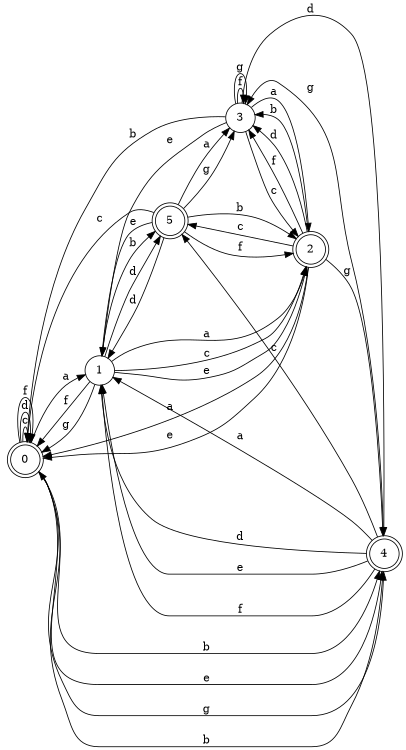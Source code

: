 digraph n5_10 {
__start0 [label="" shape="none"];

rankdir=LR;
size="8,5";

s0 [style="rounded,filled", color="black", fillcolor="white" shape="doublecircle", label="0"];
s1 [style="filled", color="black", fillcolor="white" shape="circle", label="1"];
s2 [style="rounded,filled", color="black", fillcolor="white" shape="doublecircle", label="2"];
s3 [style="filled", color="black", fillcolor="white" shape="circle", label="3"];
s4 [style="rounded,filled", color="black", fillcolor="white" shape="doublecircle", label="4"];
s5 [style="rounded,filled", color="black", fillcolor="white" shape="doublecircle", label="5"];
s0 -> s1 [label="a"];
s0 -> s4 [label="b"];
s0 -> s0 [label="c"];
s0 -> s0 [label="d"];
s0 -> s4 [label="e"];
s0 -> s0 [label="f"];
s0 -> s4 [label="g"];
s1 -> s2 [label="a"];
s1 -> s5 [label="b"];
s1 -> s2 [label="c"];
s1 -> s5 [label="d"];
s1 -> s2 [label="e"];
s1 -> s0 [label="f"];
s1 -> s0 [label="g"];
s2 -> s0 [label="a"];
s2 -> s3 [label="b"];
s2 -> s5 [label="c"];
s2 -> s3 [label="d"];
s2 -> s0 [label="e"];
s2 -> s3 [label="f"];
s2 -> s4 [label="g"];
s3 -> s2 [label="a"];
s3 -> s0 [label="b"];
s3 -> s2 [label="c"];
s3 -> s4 [label="d"];
s3 -> s1 [label="e"];
s3 -> s3 [label="f"];
s3 -> s3 [label="g"];
s4 -> s1 [label="a"];
s4 -> s0 [label="b"];
s4 -> s5 [label="c"];
s4 -> s1 [label="d"];
s4 -> s1 [label="e"];
s4 -> s1 [label="f"];
s4 -> s3 [label="g"];
s5 -> s3 [label="a"];
s5 -> s2 [label="b"];
s5 -> s0 [label="c"];
s5 -> s1 [label="d"];
s5 -> s1 [label="e"];
s5 -> s2 [label="f"];
s5 -> s3 [label="g"];

}